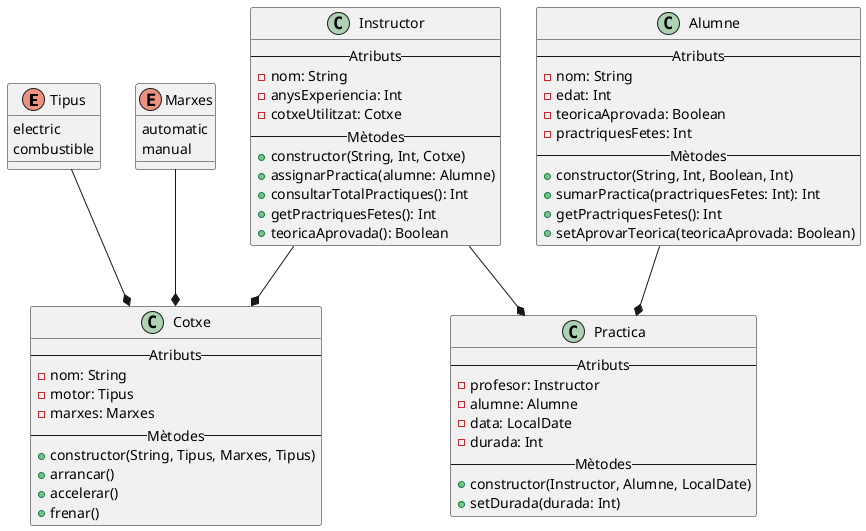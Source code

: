 @startuml
'https://plantuml.com/class-diagram

enum Tipus {
    electric
    combustible
}

enum Marxes{
    automatic
    manual
}
class Cotxe{
    -- Atributs --
    - nom: String
    - motor: Tipus
    - marxes: Marxes
    -- Mètodes --
    + constructor(String, Tipus, Marxes, Tipus)
    + arrancar()
    + accelerar()
    + frenar()
}

class Instructor{
    -- Atributs --
    - nom: String
    - anysExperiencia: Int
    - cotxeUtilitzat: Cotxe
    -- Mètodes --
    + constructor(String, Int, Cotxe)
    + assignarPractica(alumne: Alumne)
    + consultarTotalPractiques(): Int
    + getPractriquesFetes(): Int
    + teoricaAprovada(): Boolean
}

class Alumne {
    -- Atributs --
    - nom: String
    - edat: Int
    - teoricaAprovada: Boolean
    - practriquesFetes: Int
    -- Mètodes --
    + constructor(String, Int, Boolean, Int)
    + sumarPractica(practriquesFetes: Int): Int
    + getPractriquesFetes(): Int
    + setAprovarTeorica(teoricaAprovada: Boolean)
}

class Practica {
    -- Atributs --
    - profesor: Instructor
    - alumne: Alumne
    - data: LocalDate
    - durada: Int
    -- Mètodes --
    + constructor(Instructor, Alumne, LocalDate)
    + setDurada(durada: Int)
}
Instructor --* Practica
Instructor --* Cotxe
Alumne --* Practica
Tipus --*Cotxe
Marxes --* Cotxe

@enduml
